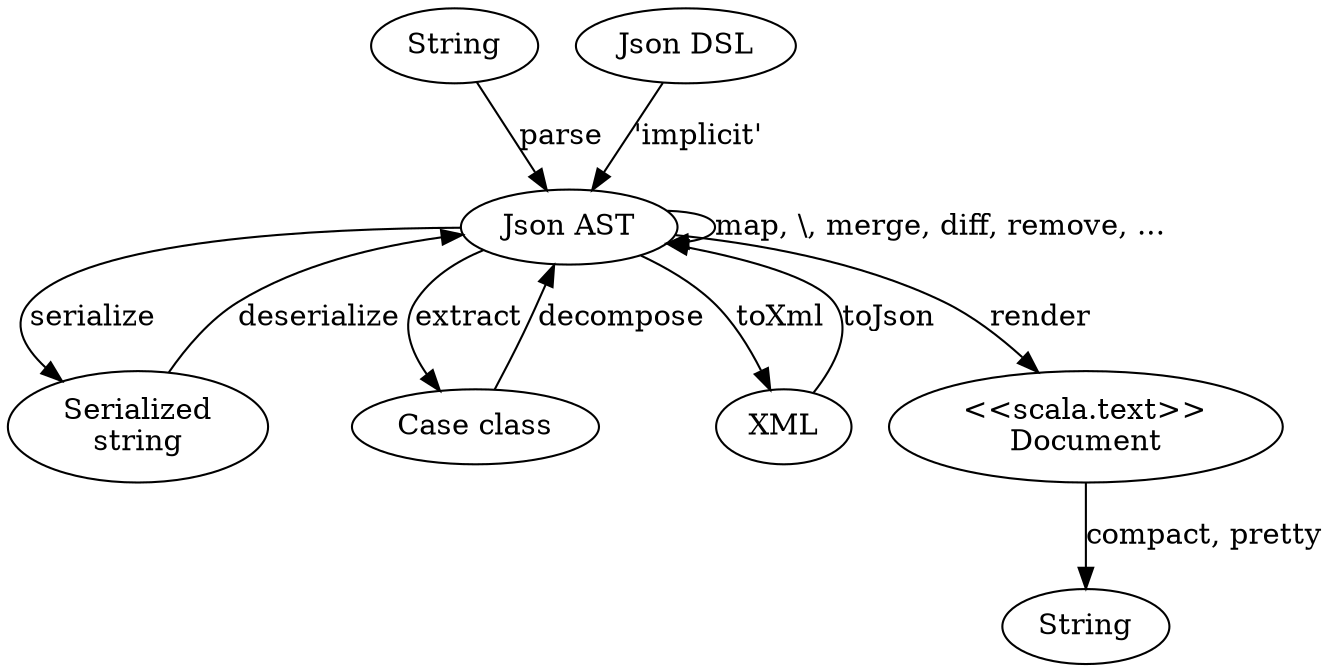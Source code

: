 digraph json {
  s -> ast [label="parse"]
  dsl -> ast [label="'implicit'"]
  ast -> ser [label="serialize"]
  ser -> ast [label="deserialize"]

  ast -> ast [label="map, \\, merge, diff, remove, ..."]

  ast -> class [label="extract"]
  class -> ast [label="decompose"]

  ast -> xml [label="toXml"]
  xml -> ast [label="toJson"]

  ast -> doc [label="render"]
  doc -> String [label="compact, pretty"]

  ast [label="Json AST"]
  dsl [label="Json DSL"]
  ser [label="Serialized\nstring"]
  doc [label="<<scala.text>>\nDocument"]
  s [label="String"]
  class [label="Case class"]
  xml [label="XML"]
}
